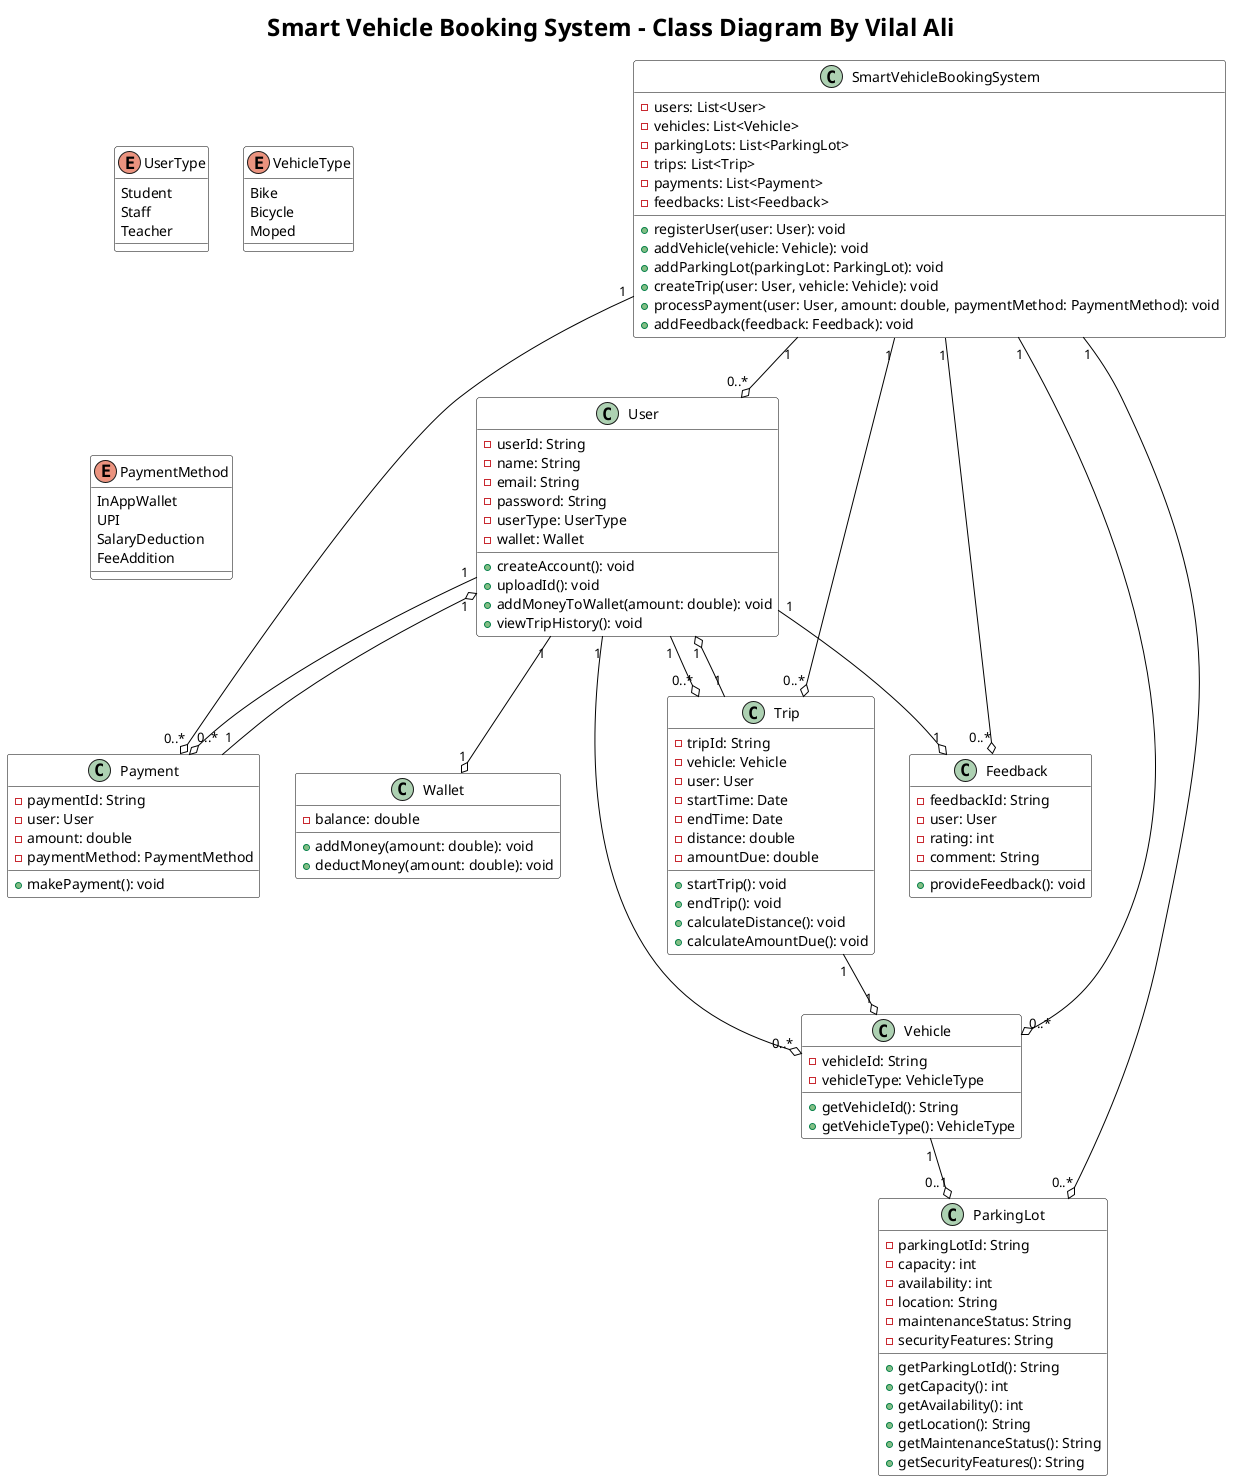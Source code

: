 @startuml Assignment-1_2020900023_1
skinparam class {
  BackgroundColor #FFFFFF
  BorderColor #000000
  ArrowColor #000000
  FontColor #000000
}

title <size:24><b>Smart Vehicle Booking System - Class Diagram By Vilal Ali</b></size>

class User {
  - userId: String
  - name: String
  - email: String
  - password: String
  - userType: UserType
  - wallet: Wallet
  + createAccount(): void
  + uploadId(): void
  + addMoneyToWallet(amount: double): void
  + viewTripHistory(): void
}

class Wallet {
  - balance: double
  + addMoney(amount: double): void
  + deductMoney(amount: double): void
}

enum UserType {
  Student
  Staff
  Teacher
}

class Vehicle {
  - vehicleId: String
  - vehicleType: VehicleType
  + getVehicleId(): String
  + getVehicleType(): VehicleType
}

enum VehicleType {
  Bike
  Bicycle
  Moped
}

class ParkingLot {
  - parkingLotId: String
  - capacity: int
  - availability: int
  - location: String
  - maintenanceStatus: String
  - securityFeatures: String
  + getParkingLotId(): String
  + getCapacity(): int
  + getAvailability(): int
  + getLocation(): String
  + getMaintenanceStatus(): String
  + getSecurityFeatures(): String
}

class Trip {
  - tripId: String
  - vehicle: Vehicle
  - user: User
  - startTime: Date
  - endTime: Date
  - distance: double
  - amountDue: double
  + startTrip(): void
  + endTrip(): void
  + calculateDistance(): void
  + calculateAmountDue(): void
}

class Payment {
  - paymentId: String
  - user: User
  - amount: double
  - paymentMethod: PaymentMethod
  + makePayment(): void
}

enum PaymentMethod {
  InAppWallet
  UPI
  SalaryDeduction
  FeeAddition
}

class Feedback {
  - feedbackId: String
  - user: User
  - rating: int
  - comment: String
  + provideFeedback(): void
}

User "1" --o "1" Wallet
User "1" --o "0..*" Trip
User "1" --o "0..*" Payment
User "1" --o "1" Feedback
User "1" --o "0..*" Vehicle

Vehicle "1" --o "0..1" ParkingLot
Trip "1" --o "1" Vehicle
Trip "1" --o "1" User
Payment "1" --o "1" User

class SmartVehicleBookingSystem {
  - users: List<User>
  - vehicles: List<Vehicle>
  - parkingLots: List<ParkingLot>
  - trips: List<Trip>
  - payments: List<Payment>
  - feedbacks: List<Feedback>
  + registerUser(user: User): void
  + addVehicle(vehicle: Vehicle): void
  + addParkingLot(parkingLot: ParkingLot): void
  + createTrip(user: User, vehicle: Vehicle): void
  + processPayment(user: User, amount: double, paymentMethod: PaymentMethod): void
  + addFeedback(feedback: Feedback): void
}
SmartVehicleBookingSystem "1" --o "0..*" User
SmartVehicleBookingSystem "1" --o "0..*" Vehicle
SmartVehicleBookingSystem "1" --o "0..*" ParkingLot
SmartVehicleBookingSystem "1" --o "0..*" Trip
SmartVehicleBookingSystem "1" --o "0..*" Payment
SmartVehicleBookingSystem "1" --o "0..*" Feedback

@enduml